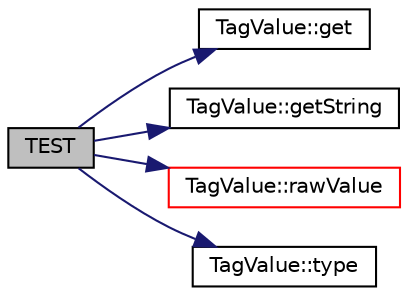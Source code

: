 digraph "TEST"
{
 // LATEX_PDF_SIZE
  edge [fontname="Helvetica",fontsize="10",labelfontname="Helvetica",labelfontsize="10"];
  node [fontname="Helvetica",fontsize="10",shape=record];
  rankdir="LR";
  Node1 [label="TEST",height=0.2,width=0.4,color="black", fillcolor="grey75", style="filled", fontcolor="black",tooltip=" "];
  Node1 -> Node2 [color="midnightblue",fontsize="10",style="solid",fontname="Helvetica"];
  Node2 [label="TagValue::get",height=0.2,width=0.4,color="black", fillcolor="white", style="filled",URL="$class_tag_value.html#aab2bd7db55463e2d2c4962b17a1c7b7c",tooltip=" "];
  Node1 -> Node3 [color="midnightblue",fontsize="10",style="solid",fontname="Helvetica"];
  Node3 [label="TagValue::getString",height=0.2,width=0.4,color="black", fillcolor="white", style="filled",URL="$class_tag_value.html#a214f834befccc73eb77d3744dd886185",tooltip=" "];
  Node1 -> Node4 [color="midnightblue",fontsize="10",style="solid",fontname="Helvetica"];
  Node4 [label="TagValue::rawValue",height=0.2,width=0.4,color="red", fillcolor="white", style="filled",URL="$class_tag_value.html#a7dbb46edc2d25d96165c308c152aea06",tooltip=" "];
  Node1 -> Node6 [color="midnightblue",fontsize="10",style="solid",fontname="Helvetica"];
  Node6 [label="TagValue::type",height=0.2,width=0.4,color="black", fillcolor="white", style="filled",URL="$class_tag_value.html#a552de8ae14f88b953752a3ee95572592",tooltip=" "];
}
